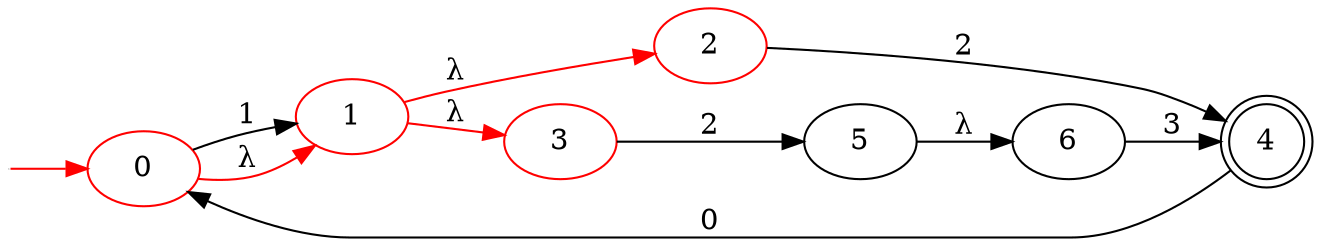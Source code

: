 digraph {
	rankdir = LR
x -> 0[color=red]
x [shape=none,fontsize=1,margin=0,width=0.01]
0
0 [color=red]
1 [color=red]
2 [color=red]
3 [color=red]
0 -> 1 [label=1]
3 -> 5 [label=2]
2 -> 4 [label=2]
6 -> 4 [label=3]
4 -> 0 [label=0]
1 -> 2 [label="&lambda;",color=red]1 -> 3 [label="&lambda;",color=red]5 -> 6 [label="&lambda;"]0 -> 1 [label="&lambda;",color=red]4[shape=doublecircle]
}